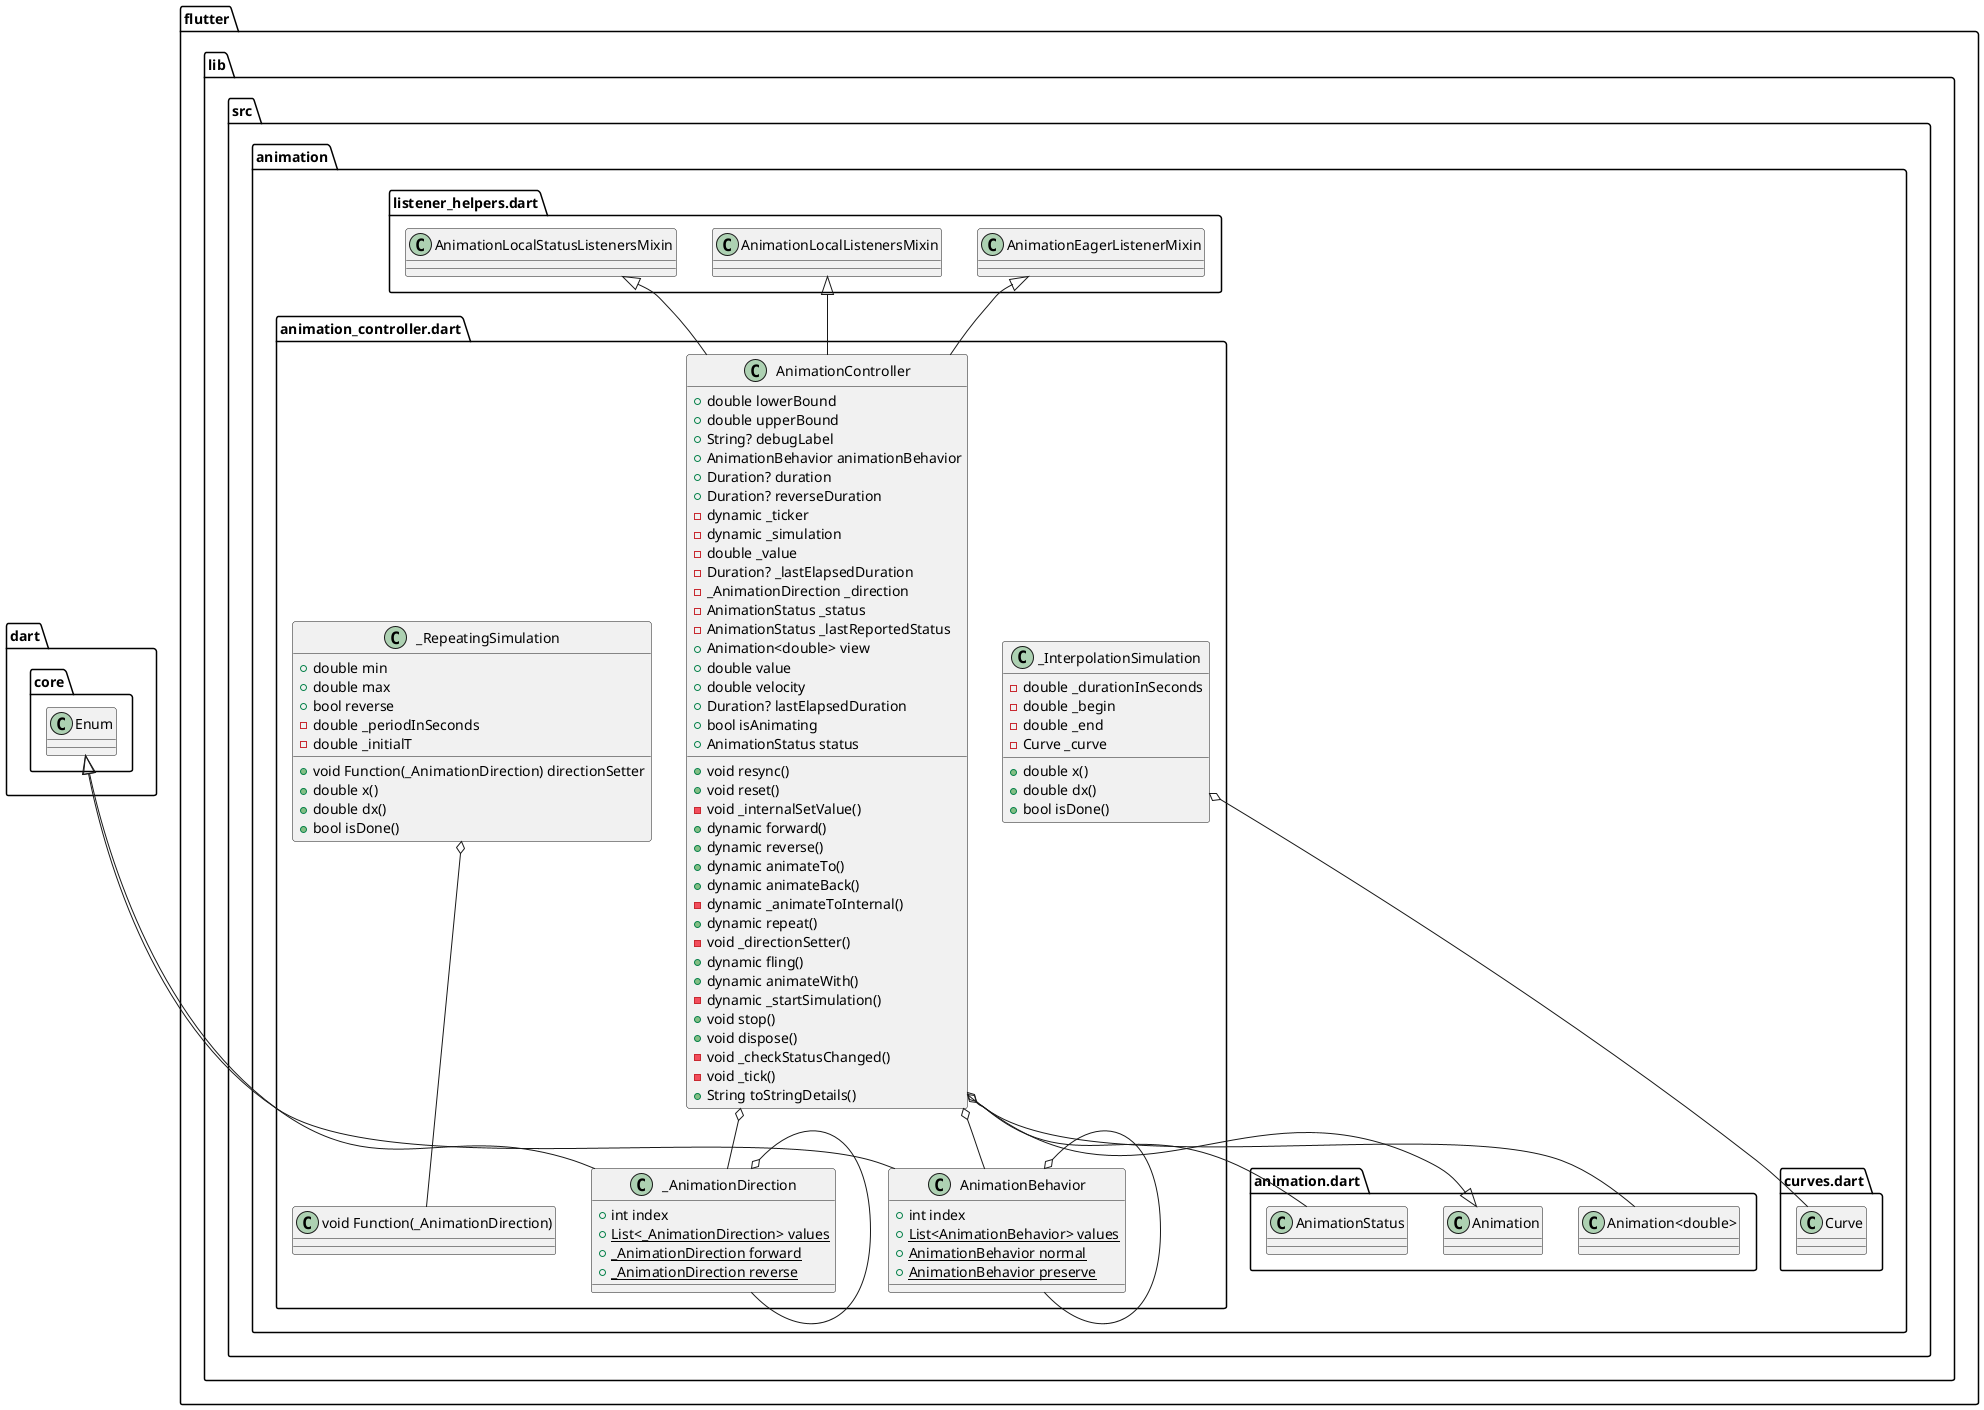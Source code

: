 @startuml
set namespaceSeparator ::

class "flutter::lib::src::animation::animation_controller.dart::AnimationController" {
  +double lowerBound
  +double upperBound
  +String? debugLabel
  +AnimationBehavior animationBehavior
  +Duration? duration
  +Duration? reverseDuration
  -dynamic _ticker
  -dynamic _simulation
  -double _value
  -Duration? _lastElapsedDuration
  -_AnimationDirection _direction
  -AnimationStatus _status
  -AnimationStatus _lastReportedStatus
  +Animation<double> view
  +double value
  +double velocity
  +Duration? lastElapsedDuration
  +bool isAnimating
  +AnimationStatus status
  +void resync()
  +void reset()
  -void _internalSetValue()
  +dynamic forward()
  +dynamic reverse()
  +dynamic animateTo()
  +dynamic animateBack()
  -dynamic _animateToInternal()
  +dynamic repeat()
  -void _directionSetter()
  +dynamic fling()
  +dynamic animateWith()
  -dynamic _startSimulation()
  +void stop()
  +void dispose()
  -void _checkStatusChanged()
  -void _tick()
  +String toStringDetails()
}

"flutter::lib::src::animation::animation_controller.dart::AnimationController" o-- "flutter::lib::src::animation::animation_controller.dart::AnimationBehavior"
"flutter::lib::src::animation::animation_controller.dart::AnimationController" o-- "flutter::lib::src::animation::animation_controller.dart::_AnimationDirection"
"flutter::lib::src::animation::animation_controller.dart::AnimationController" o-- "flutter::lib::src::animation::animation.dart::AnimationStatus"
"flutter::lib::src::animation::animation_controller.dart::AnimationController" o-- "flutter::lib::src::animation::animation.dart::Animation<double>"
"flutter::lib::src::animation::animation.dart::Animation" <|-- "flutter::lib::src::animation::animation_controller.dart::AnimationController"
"flutter::lib::src::animation::listener_helpers.dart::AnimationEagerListenerMixin" <|-- "flutter::lib::src::animation::animation_controller.dart::AnimationController"
"flutter::lib::src::animation::listener_helpers.dart::AnimationLocalListenersMixin" <|-- "flutter::lib::src::animation::animation_controller.dart::AnimationController"
"flutter::lib::src::animation::listener_helpers.dart::AnimationLocalStatusListenersMixin" <|-- "flutter::lib::src::animation::animation_controller.dart::AnimationController"

class "flutter::lib::src::animation::animation_controller.dart::_InterpolationSimulation" {
  -double _durationInSeconds
  -double _begin
  -double _end
  -Curve _curve
  +double x()
  +double dx()
  +bool isDone()
}

"flutter::lib::src::animation::animation_controller.dart::_InterpolationSimulation" o-- "flutter::lib::src::animation::curves.dart::Curve"

class "flutter::lib::src::animation::animation_controller.dart::_RepeatingSimulation" {
  +double min
  +double max
  +bool reverse
  +void Function(_AnimationDirection) directionSetter
  -double _periodInSeconds
  -double _initialT
  +double x()
  +double dx()
  +bool isDone()
}

"flutter::lib::src::animation::animation_controller.dart::_RepeatingSimulation" o-- "flutter::lib::src::animation::animation_controller.dart::void Function(_AnimationDirection)"

class "flutter::lib::src::animation::animation_controller.dart::_AnimationDirection" {
  +int index
  {static} +List<_AnimationDirection> values
  {static} +_AnimationDirection forward
  {static} +_AnimationDirection reverse
}

"flutter::lib::src::animation::animation_controller.dart::_AnimationDirection" o-- "flutter::lib::src::animation::animation_controller.dart::_AnimationDirection"
"dart::core::Enum" <|-- "flutter::lib::src::animation::animation_controller.dart::_AnimationDirection"

class "flutter::lib::src::animation::animation_controller.dart::AnimationBehavior" {
  +int index
  {static} +List<AnimationBehavior> values
  {static} +AnimationBehavior normal
  {static} +AnimationBehavior preserve
}

"flutter::lib::src::animation::animation_controller.dart::AnimationBehavior" o-- "flutter::lib::src::animation::animation_controller.dart::AnimationBehavior"
"dart::core::Enum" <|-- "flutter::lib::src::animation::animation_controller.dart::AnimationBehavior"


@enduml